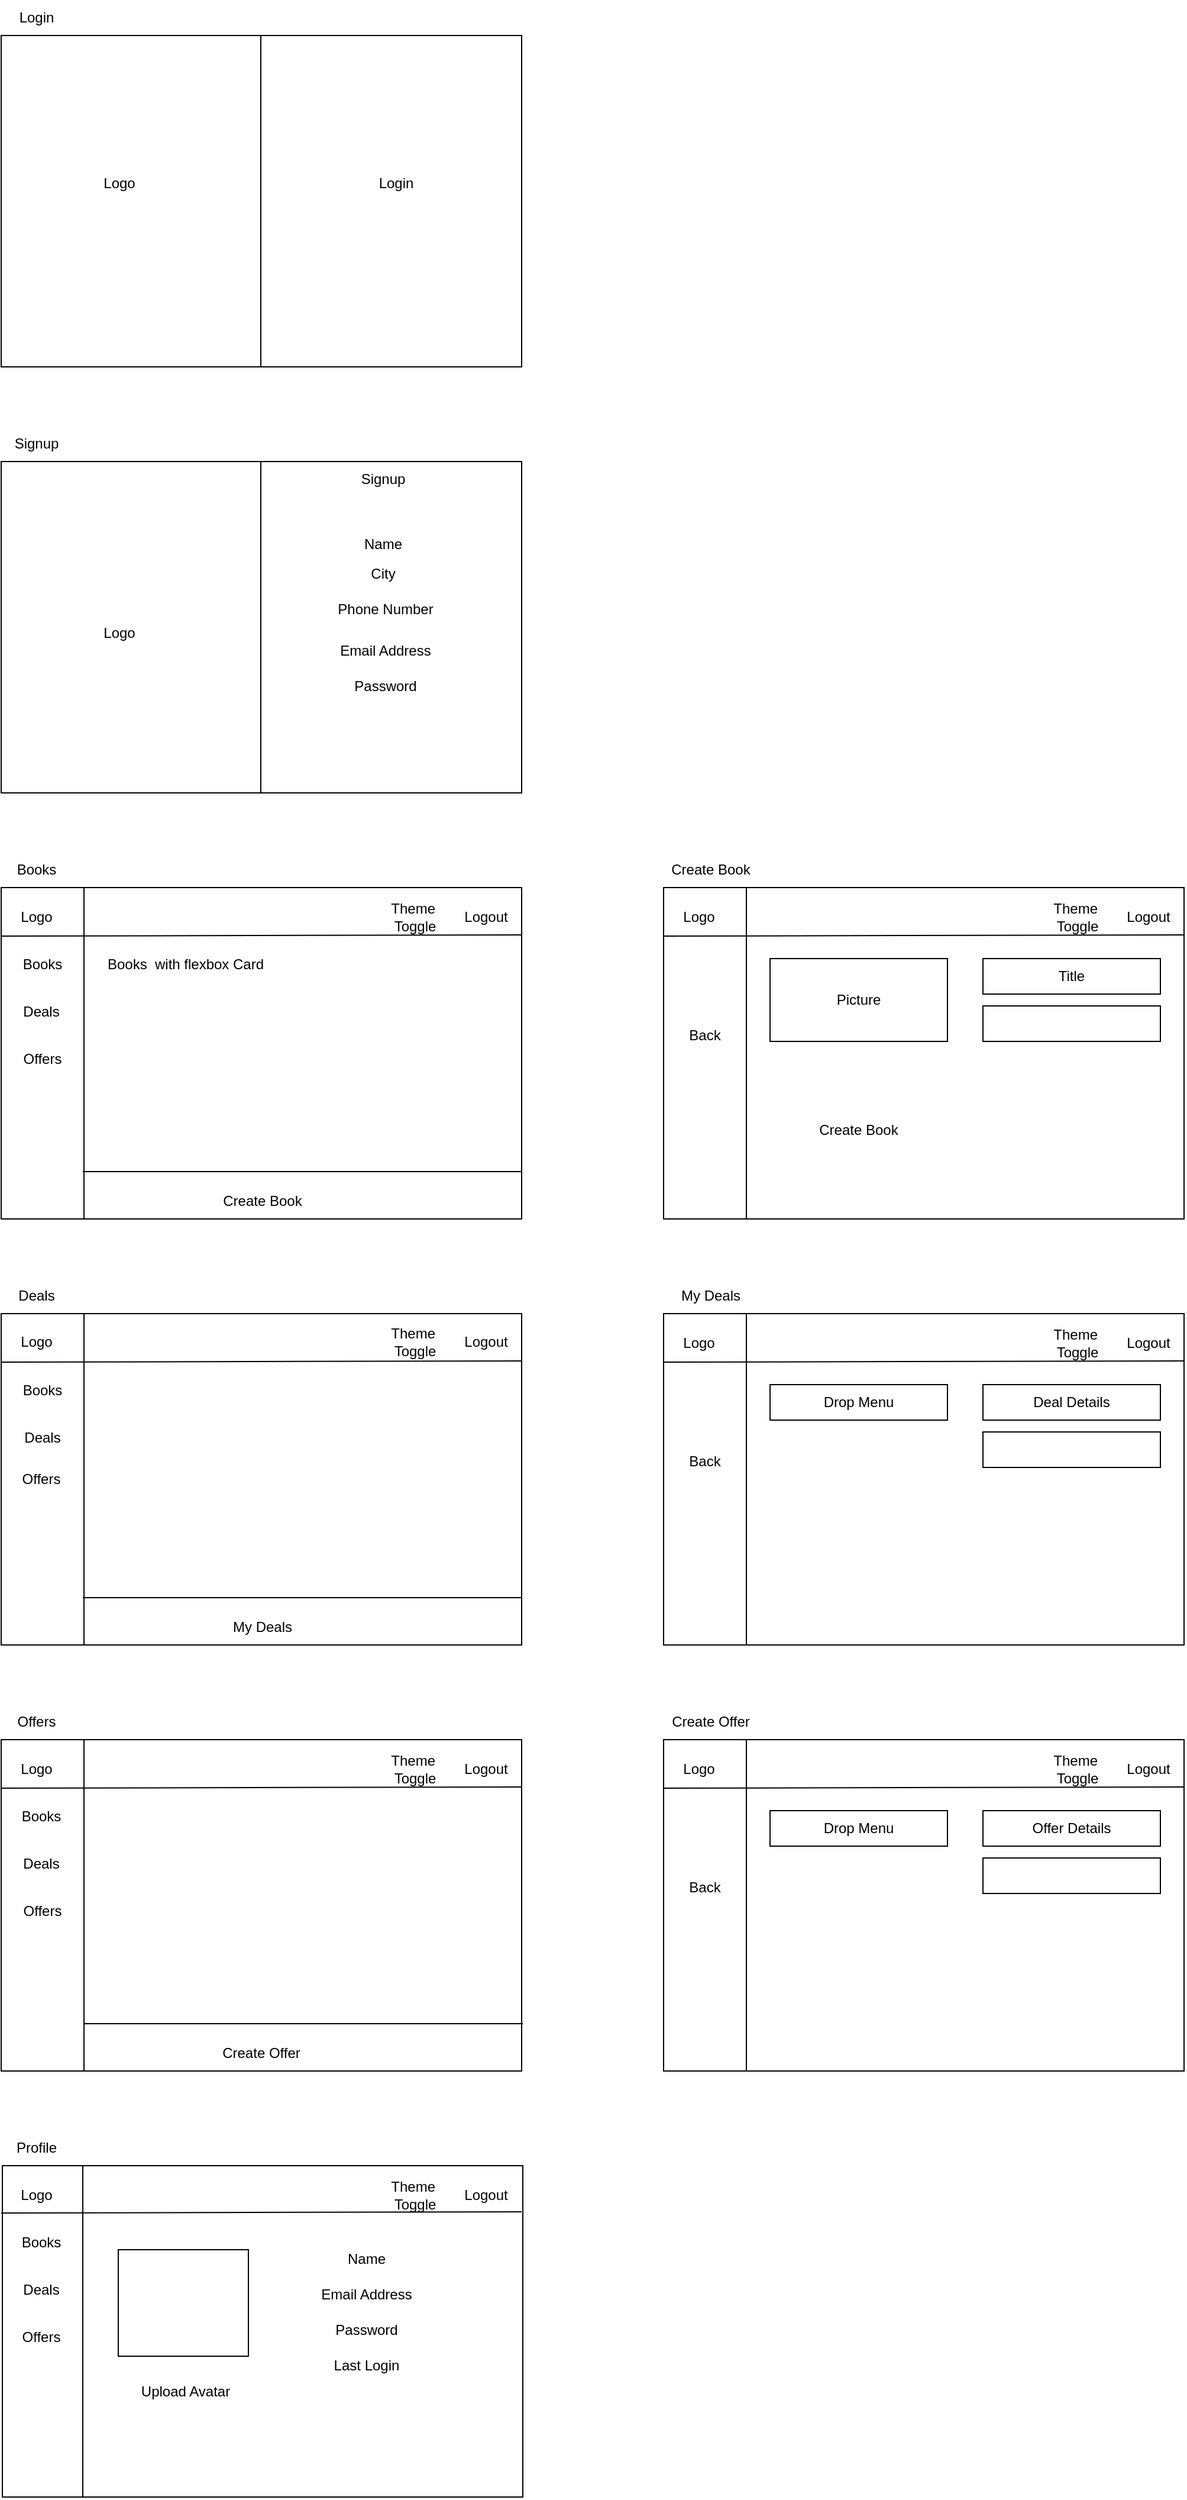 <mxfile version="27.2.0">
  <diagram name="Page-1" id="3cRse9nx-mdcCEquvsmP">
    <mxGraphModel dx="1042" dy="562" grid="1" gridSize="10" guides="1" tooltips="1" connect="1" arrows="1" fold="1" page="1" pageScale="1" pageWidth="827" pageHeight="1169" math="0" shadow="0">
      <root>
        <mxCell id="0" />
        <mxCell id="1" parent="0" />
        <mxCell id="dCZFzRNxmEc5decSwOcq-1" value="" style="rounded=0;whiteSpace=wrap;html=1;" parent="1" vertex="1">
          <mxGeometry x="80" y="80" width="440" height="280" as="geometry" />
        </mxCell>
        <mxCell id="dCZFzRNxmEc5decSwOcq-2" value="" style="rounded=0;whiteSpace=wrap;html=1;" parent="1" vertex="1">
          <mxGeometry x="80" y="440" width="440" height="280" as="geometry" />
        </mxCell>
        <mxCell id="dCZFzRNxmEc5decSwOcq-3" value="" style="rounded=0;whiteSpace=wrap;html=1;" parent="1" vertex="1">
          <mxGeometry x="80" y="800" width="440" height="280" as="geometry" />
        </mxCell>
        <mxCell id="dCZFzRNxmEc5decSwOcq-4" value="" style="rounded=0;whiteSpace=wrap;html=1;" parent="1" vertex="1">
          <mxGeometry x="80" y="1160" width="440" height="280" as="geometry" />
        </mxCell>
        <mxCell id="dCZFzRNxmEc5decSwOcq-5" value="Login" style="text;html=1;align=center;verticalAlign=middle;whiteSpace=wrap;rounded=0;" parent="1" vertex="1">
          <mxGeometry x="80" y="50" width="60" height="30" as="geometry" />
        </mxCell>
        <mxCell id="dCZFzRNxmEc5decSwOcq-6" value="Signup" style="text;html=1;align=center;verticalAlign=middle;whiteSpace=wrap;rounded=0;" parent="1" vertex="1">
          <mxGeometry x="80" y="410" width="60" height="30" as="geometry" />
        </mxCell>
        <mxCell id="dCZFzRNxmEc5decSwOcq-7" value="Books" style="text;html=1;align=center;verticalAlign=middle;whiteSpace=wrap;rounded=0;" parent="1" vertex="1">
          <mxGeometry x="80" y="770" width="60" height="30" as="geometry" />
        </mxCell>
        <mxCell id="dCZFzRNxmEc5decSwOcq-8" value="Deals" style="text;html=1;align=center;verticalAlign=middle;whiteSpace=wrap;rounded=0;" parent="1" vertex="1">
          <mxGeometry x="80" y="1130" width="60" height="30" as="geometry" />
        </mxCell>
        <mxCell id="dCZFzRNxmEc5decSwOcq-9" value="" style="rounded=0;whiteSpace=wrap;html=1;" parent="1" vertex="1">
          <mxGeometry x="80" y="1520" width="440" height="280" as="geometry" />
        </mxCell>
        <mxCell id="dCZFzRNxmEc5decSwOcq-10" value="Offers" style="text;html=1;align=center;verticalAlign=middle;whiteSpace=wrap;rounded=0;" parent="1" vertex="1">
          <mxGeometry x="80" y="1490" width="60" height="30" as="geometry" />
        </mxCell>
        <mxCell id="dCZFzRNxmEc5decSwOcq-11" value="" style="rounded=0;whiteSpace=wrap;html=1;" parent="1" vertex="1">
          <mxGeometry x="81" y="1880" width="440" height="280" as="geometry" />
        </mxCell>
        <mxCell id="dCZFzRNxmEc5decSwOcq-12" value="Profile" style="text;html=1;align=center;verticalAlign=middle;whiteSpace=wrap;rounded=0;" parent="1" vertex="1">
          <mxGeometry x="80" y="1850" width="60" height="30" as="geometry" />
        </mxCell>
        <mxCell id="dCZFzRNxmEc5decSwOcq-13" value="" style="endArrow=none;html=1;rounded=0;" parent="1" edge="1">
          <mxGeometry width="50" height="50" relative="1" as="geometry">
            <mxPoint x="299.5" y="360" as="sourcePoint" />
            <mxPoint x="299.5" y="80" as="targetPoint" />
          </mxGeometry>
        </mxCell>
        <mxCell id="dCZFzRNxmEc5decSwOcq-14" value="" style="endArrow=none;html=1;rounded=0;" parent="1" edge="1">
          <mxGeometry width="50" height="50" relative="1" as="geometry">
            <mxPoint x="299.5" y="720" as="sourcePoint" />
            <mxPoint x="299.5" y="440" as="targetPoint" />
          </mxGeometry>
        </mxCell>
        <mxCell id="dCZFzRNxmEc5decSwOcq-15" value="Logo" style="text;html=1;align=center;verticalAlign=middle;whiteSpace=wrap;rounded=0;" parent="1" vertex="1">
          <mxGeometry x="150" y="190" width="60" height="30" as="geometry" />
        </mxCell>
        <mxCell id="dCZFzRNxmEc5decSwOcq-16" value="Logo" style="text;html=1;align=center;verticalAlign=middle;whiteSpace=wrap;rounded=0;" parent="1" vertex="1">
          <mxGeometry x="150" y="570" width="60" height="30" as="geometry" />
        </mxCell>
        <mxCell id="dCZFzRNxmEc5decSwOcq-17" value="Login" style="text;html=1;align=center;verticalAlign=middle;whiteSpace=wrap;rounded=0;" parent="1" vertex="1">
          <mxGeometry x="384" y="190" width="60" height="30" as="geometry" />
        </mxCell>
        <mxCell id="dCZFzRNxmEc5decSwOcq-18" value="Signup" style="text;html=1;align=center;verticalAlign=middle;whiteSpace=wrap;rounded=0;" parent="1" vertex="1">
          <mxGeometry x="373" y="440" width="60" height="30" as="geometry" />
        </mxCell>
        <mxCell id="dCZFzRNxmEc5decSwOcq-19" value="" style="endArrow=none;html=1;rounded=0;" parent="1" edge="1">
          <mxGeometry width="50" height="50" relative="1" as="geometry">
            <mxPoint x="150" y="1080" as="sourcePoint" />
            <mxPoint x="150" y="800" as="targetPoint" />
          </mxGeometry>
        </mxCell>
        <mxCell id="dCZFzRNxmEc5decSwOcq-20" value="" style="endArrow=none;html=1;rounded=0;" parent="1" edge="1">
          <mxGeometry width="50" height="50" relative="1" as="geometry">
            <mxPoint x="150" y="1440" as="sourcePoint" />
            <mxPoint x="150" y="1160" as="targetPoint" />
          </mxGeometry>
        </mxCell>
        <mxCell id="dCZFzRNxmEc5decSwOcq-21" value="" style="endArrow=none;html=1;rounded=0;" parent="1" edge="1">
          <mxGeometry width="50" height="50" relative="1" as="geometry">
            <mxPoint x="149" y="2160" as="sourcePoint" />
            <mxPoint x="149" y="1880" as="targetPoint" />
          </mxGeometry>
        </mxCell>
        <mxCell id="dCZFzRNxmEc5decSwOcq-22" value="" style="endArrow=none;html=1;rounded=0;" parent="1" edge="1">
          <mxGeometry width="50" height="50" relative="1" as="geometry">
            <mxPoint x="150" y="1800" as="sourcePoint" />
            <mxPoint x="150" y="1520" as="targetPoint" />
          </mxGeometry>
        </mxCell>
        <mxCell id="dCZFzRNxmEc5decSwOcq-23" value="" style="endArrow=none;html=1;rounded=0;" parent="1" edge="1">
          <mxGeometry width="50" height="50" relative="1" as="geometry">
            <mxPoint x="80" y="1920" as="sourcePoint" />
            <mxPoint x="520" y="1919" as="targetPoint" />
          </mxGeometry>
        </mxCell>
        <mxCell id="dCZFzRNxmEc5decSwOcq-24" value="" style="endArrow=none;html=1;rounded=0;" parent="1" edge="1">
          <mxGeometry width="50" height="50" relative="1" as="geometry">
            <mxPoint x="80" y="1561" as="sourcePoint" />
            <mxPoint x="520" y="1560" as="targetPoint" />
          </mxGeometry>
        </mxCell>
        <mxCell id="dCZFzRNxmEc5decSwOcq-25" value="" style="endArrow=none;html=1;rounded=0;" parent="1" edge="1">
          <mxGeometry width="50" height="50" relative="1" as="geometry">
            <mxPoint x="80" y="1201" as="sourcePoint" />
            <mxPoint x="520" y="1200" as="targetPoint" />
          </mxGeometry>
        </mxCell>
        <mxCell id="dCZFzRNxmEc5decSwOcq-26" value="" style="endArrow=none;html=1;rounded=0;" parent="1" edge="1">
          <mxGeometry width="50" height="50" relative="1" as="geometry">
            <mxPoint x="80" y="841" as="sourcePoint" />
            <mxPoint x="520" y="840" as="targetPoint" />
          </mxGeometry>
        </mxCell>
        <mxCell id="dCZFzRNxmEc5decSwOcq-27" value="Logo" style="text;html=1;align=center;verticalAlign=middle;whiteSpace=wrap;rounded=0;" parent="1" vertex="1">
          <mxGeometry x="80" y="810" width="60" height="30" as="geometry" />
        </mxCell>
        <mxCell id="dCZFzRNxmEc5decSwOcq-28" value="Logo" style="text;html=1;align=center;verticalAlign=middle;whiteSpace=wrap;rounded=0;" parent="1" vertex="1">
          <mxGeometry x="80" y="1169" width="60" height="30" as="geometry" />
        </mxCell>
        <mxCell id="dCZFzRNxmEc5decSwOcq-29" value="Logo" style="text;html=1;align=center;verticalAlign=middle;whiteSpace=wrap;rounded=0;" parent="1" vertex="1">
          <mxGeometry x="80" y="1530" width="60" height="30" as="geometry" />
        </mxCell>
        <mxCell id="dCZFzRNxmEc5decSwOcq-30" value="Logo" style="text;html=1;align=center;verticalAlign=middle;whiteSpace=wrap;rounded=0;" parent="1" vertex="1">
          <mxGeometry x="80" y="1890" width="60" height="30" as="geometry" />
        </mxCell>
        <mxCell id="dCZFzRNxmEc5decSwOcq-31" value="Logout" style="text;html=1;align=center;verticalAlign=middle;whiteSpace=wrap;rounded=0;" parent="1" vertex="1">
          <mxGeometry x="460" y="810" width="60" height="30" as="geometry" />
        </mxCell>
        <mxCell id="dCZFzRNxmEc5decSwOcq-32" value="Logout" style="text;html=1;align=center;verticalAlign=middle;whiteSpace=wrap;rounded=0;" parent="1" vertex="1">
          <mxGeometry x="460" y="1169" width="60" height="30" as="geometry" />
        </mxCell>
        <mxCell id="dCZFzRNxmEc5decSwOcq-33" value="Logout" style="text;html=1;align=center;verticalAlign=middle;whiteSpace=wrap;rounded=0;" parent="1" vertex="1">
          <mxGeometry x="460" y="1530" width="60" height="30" as="geometry" />
        </mxCell>
        <mxCell id="dCZFzRNxmEc5decSwOcq-34" value="Logout" style="text;html=1;align=center;verticalAlign=middle;whiteSpace=wrap;rounded=0;" parent="1" vertex="1">
          <mxGeometry x="460" y="1890" width="60" height="30" as="geometry" />
        </mxCell>
        <mxCell id="dCZFzRNxmEc5decSwOcq-35" value="Theme&amp;nbsp;&lt;div&gt;Toggle&lt;/div&gt;" style="text;html=1;align=center;verticalAlign=middle;whiteSpace=wrap;rounded=0;" parent="1" vertex="1">
          <mxGeometry x="400" y="810" width="60" height="30" as="geometry" />
        </mxCell>
        <mxCell id="dCZFzRNxmEc5decSwOcq-36" value="Theme&amp;nbsp;&lt;div&gt;Toggle&lt;/div&gt;" style="text;html=1;align=center;verticalAlign=middle;whiteSpace=wrap;rounded=0;" parent="1" vertex="1">
          <mxGeometry x="400" y="1169" width="60" height="30" as="geometry" />
        </mxCell>
        <mxCell id="dCZFzRNxmEc5decSwOcq-37" value="Theme&amp;nbsp;&lt;div&gt;Toggle&lt;/div&gt;" style="text;html=1;align=center;verticalAlign=middle;whiteSpace=wrap;rounded=0;" parent="1" vertex="1">
          <mxGeometry x="400" y="1530" width="60" height="30" as="geometry" />
        </mxCell>
        <mxCell id="dCZFzRNxmEc5decSwOcq-38" value="Theme&amp;nbsp;&lt;div&gt;Toggle&lt;/div&gt;" style="text;html=1;align=center;verticalAlign=middle;whiteSpace=wrap;rounded=0;" parent="1" vertex="1">
          <mxGeometry x="400" y="1890" width="60" height="30" as="geometry" />
        </mxCell>
        <mxCell id="dCZFzRNxmEc5decSwOcq-39" value="Books" style="text;html=1;align=center;verticalAlign=middle;whiteSpace=wrap;rounded=0;" parent="1" vertex="1">
          <mxGeometry x="84" y="1570" width="60" height="30" as="geometry" />
        </mxCell>
        <mxCell id="dCZFzRNxmEc5decSwOcq-41" value="Books" style="text;html=1;align=center;verticalAlign=middle;whiteSpace=wrap;rounded=0;" parent="1" vertex="1">
          <mxGeometry x="84" y="1930" width="60" height="30" as="geometry" />
        </mxCell>
        <mxCell id="dCZFzRNxmEc5decSwOcq-42" value="Books" style="text;html=1;align=center;verticalAlign=middle;whiteSpace=wrap;rounded=0;" parent="1" vertex="1">
          <mxGeometry x="85" y="1210" width="60" height="30" as="geometry" />
        </mxCell>
        <mxCell id="dCZFzRNxmEc5decSwOcq-43" value="Books" style="text;html=1;align=center;verticalAlign=middle;whiteSpace=wrap;rounded=0;" parent="1" vertex="1">
          <mxGeometry x="85" y="850" width="60" height="30" as="geometry" />
        </mxCell>
        <mxCell id="dCZFzRNxmEc5decSwOcq-44" value="Deals" style="text;html=1;align=center;verticalAlign=middle;whiteSpace=wrap;rounded=0;" parent="1" vertex="1">
          <mxGeometry x="84" y="1970" width="60" height="30" as="geometry" />
        </mxCell>
        <mxCell id="dCZFzRNxmEc5decSwOcq-45" value="Deals" style="text;html=1;align=center;verticalAlign=middle;whiteSpace=wrap;rounded=0;" parent="1" vertex="1">
          <mxGeometry x="84" y="1610" width="60" height="30" as="geometry" />
        </mxCell>
        <mxCell id="dCZFzRNxmEc5decSwOcq-46" value="Deals" style="text;html=1;align=center;verticalAlign=middle;whiteSpace=wrap;rounded=0;" parent="1" vertex="1">
          <mxGeometry x="85" y="1250" width="60" height="30" as="geometry" />
        </mxCell>
        <mxCell id="dCZFzRNxmEc5decSwOcq-47" value="Deals" style="text;html=1;align=center;verticalAlign=middle;whiteSpace=wrap;rounded=0;" parent="1" vertex="1">
          <mxGeometry x="84" y="890" width="60" height="30" as="geometry" />
        </mxCell>
        <mxCell id="dCZFzRNxmEc5decSwOcq-48" value="Offers" style="text;html=1;align=center;verticalAlign=middle;whiteSpace=wrap;rounded=0;" parent="1" vertex="1">
          <mxGeometry x="85" y="930" width="60" height="30" as="geometry" />
        </mxCell>
        <mxCell id="dCZFzRNxmEc5decSwOcq-50" value="Offers" style="text;html=1;align=center;verticalAlign=middle;whiteSpace=wrap;rounded=0;" parent="1" vertex="1">
          <mxGeometry x="84" y="1285" width="60" height="30" as="geometry" />
        </mxCell>
        <mxCell id="dCZFzRNxmEc5decSwOcq-51" value="Offers" style="text;html=1;align=center;verticalAlign=middle;whiteSpace=wrap;rounded=0;" parent="1" vertex="1">
          <mxGeometry x="85" y="1650" width="60" height="30" as="geometry" />
        </mxCell>
        <mxCell id="dCZFzRNxmEc5decSwOcq-52" value="Offers" style="text;html=1;align=center;verticalAlign=middle;whiteSpace=wrap;rounded=0;" parent="1" vertex="1">
          <mxGeometry x="84" y="2010" width="60" height="30" as="geometry" />
        </mxCell>
        <mxCell id="dCZFzRNxmEc5decSwOcq-53" value="" style="rounded=0;whiteSpace=wrap;html=1;" parent="1" vertex="1">
          <mxGeometry x="179" y="1951" width="110" height="90" as="geometry" />
        </mxCell>
        <mxCell id="dCZFzRNxmEc5decSwOcq-54" value="Upload Avatar" style="text;html=1;align=center;verticalAlign=middle;whiteSpace=wrap;rounded=0;" parent="1" vertex="1">
          <mxGeometry x="181" y="2056" width="110" height="30" as="geometry" />
        </mxCell>
        <mxCell id="dCZFzRNxmEc5decSwOcq-55" value="Name" style="text;html=1;align=center;verticalAlign=middle;whiteSpace=wrap;rounded=0;" parent="1" vertex="1">
          <mxGeometry x="334" y="1944" width="110" height="30" as="geometry" />
        </mxCell>
        <mxCell id="dCZFzRNxmEc5decSwOcq-56" value="Email Address" style="text;html=1;align=center;verticalAlign=middle;whiteSpace=wrap;rounded=0;" parent="1" vertex="1">
          <mxGeometry x="334" y="1974" width="110" height="30" as="geometry" />
        </mxCell>
        <mxCell id="dCZFzRNxmEc5decSwOcq-57" value="Password" style="text;html=1;align=center;verticalAlign=middle;whiteSpace=wrap;rounded=0;" parent="1" vertex="1">
          <mxGeometry x="334" y="2004" width="110" height="30" as="geometry" />
        </mxCell>
        <mxCell id="dCZFzRNxmEc5decSwOcq-58" value="Last Login" style="text;html=1;align=center;verticalAlign=middle;whiteSpace=wrap;rounded=0;" parent="1" vertex="1">
          <mxGeometry x="334" y="2034" width="110" height="30" as="geometry" />
        </mxCell>
        <mxCell id="dCZFzRNxmEc5decSwOcq-59" value="" style="endArrow=none;html=1;rounded=0;" parent="1" edge="1">
          <mxGeometry width="50" height="50" relative="1" as="geometry">
            <mxPoint x="150" y="1760" as="sourcePoint" />
            <mxPoint x="521" y="1760" as="targetPoint" />
          </mxGeometry>
        </mxCell>
        <mxCell id="dCZFzRNxmEc5decSwOcq-60" value="" style="endArrow=none;html=1;rounded=0;" parent="1" edge="1">
          <mxGeometry width="50" height="50" relative="1" as="geometry">
            <mxPoint x="149" y="1400" as="sourcePoint" />
            <mxPoint x="520" y="1400" as="targetPoint" />
          </mxGeometry>
        </mxCell>
        <mxCell id="dCZFzRNxmEc5decSwOcq-61" value="" style="endArrow=none;html=1;rounded=0;" parent="1" edge="1">
          <mxGeometry width="50" height="50" relative="1" as="geometry">
            <mxPoint x="149" y="1040" as="sourcePoint" />
            <mxPoint x="520" y="1040" as="targetPoint" />
          </mxGeometry>
        </mxCell>
        <mxCell id="dCZFzRNxmEc5decSwOcq-62" value="Create Book" style="text;html=1;align=center;verticalAlign=middle;whiteSpace=wrap;rounded=0;" parent="1" vertex="1">
          <mxGeometry x="241" y="1050" width="120" height="30" as="geometry" />
        </mxCell>
        <mxCell id="dCZFzRNxmEc5decSwOcq-64" value="Create Offer" style="text;html=1;align=center;verticalAlign=middle;whiteSpace=wrap;rounded=0;" parent="1" vertex="1">
          <mxGeometry x="240" y="1770" width="120" height="30" as="geometry" />
        </mxCell>
        <mxCell id="dCZFzRNxmEc5decSwOcq-65" value="My Deals" style="text;html=1;align=center;verticalAlign=middle;whiteSpace=wrap;rounded=0;" parent="1" vertex="1">
          <mxGeometry x="241" y="1410" width="120" height="30" as="geometry" />
        </mxCell>
        <mxCell id="dCZFzRNxmEc5decSwOcq-66" value="" style="rounded=0;whiteSpace=wrap;html=1;" parent="1" vertex="1">
          <mxGeometry x="640" y="800" width="440" height="280" as="geometry" />
        </mxCell>
        <mxCell id="dCZFzRNxmEc5decSwOcq-67" value="Create Book" style="text;html=1;align=center;verticalAlign=middle;whiteSpace=wrap;rounded=0;" parent="1" vertex="1">
          <mxGeometry x="640" y="770" width="80" height="30" as="geometry" />
        </mxCell>
        <mxCell id="dCZFzRNxmEc5decSwOcq-68" value="" style="endArrow=none;html=1;rounded=0;" parent="1" edge="1">
          <mxGeometry width="50" height="50" relative="1" as="geometry">
            <mxPoint x="710" y="1080" as="sourcePoint" />
            <mxPoint x="710" y="800" as="targetPoint" />
          </mxGeometry>
        </mxCell>
        <mxCell id="dCZFzRNxmEc5decSwOcq-69" value="" style="endArrow=none;html=1;rounded=0;" parent="1" edge="1">
          <mxGeometry width="50" height="50" relative="1" as="geometry">
            <mxPoint x="640" y="841" as="sourcePoint" />
            <mxPoint x="1080" y="840" as="targetPoint" />
          </mxGeometry>
        </mxCell>
        <mxCell id="dCZFzRNxmEc5decSwOcq-70" value="Logo" style="text;html=1;align=center;verticalAlign=middle;whiteSpace=wrap;rounded=0;" parent="1" vertex="1">
          <mxGeometry x="640" y="810" width="60" height="30" as="geometry" />
        </mxCell>
        <mxCell id="dCZFzRNxmEc5decSwOcq-71" value="Logout" style="text;html=1;align=center;verticalAlign=middle;whiteSpace=wrap;rounded=0;" parent="1" vertex="1">
          <mxGeometry x="1020" y="810" width="60" height="30" as="geometry" />
        </mxCell>
        <mxCell id="dCZFzRNxmEc5decSwOcq-72" value="Theme&amp;nbsp;&lt;div&gt;Toggle&lt;/div&gt;" style="text;html=1;align=center;verticalAlign=middle;whiteSpace=wrap;rounded=0;" parent="1" vertex="1">
          <mxGeometry x="960" y="810" width="60" height="30" as="geometry" />
        </mxCell>
        <mxCell id="dCZFzRNxmEc5decSwOcq-73" value="Back" style="text;html=1;align=center;verticalAlign=middle;whiteSpace=wrap;rounded=0;" parent="1" vertex="1">
          <mxGeometry x="645" y="910" width="60" height="30" as="geometry" />
        </mxCell>
        <mxCell id="dCZFzRNxmEc5decSwOcq-77" value="Create Book" style="text;html=1;align=center;verticalAlign=middle;whiteSpace=wrap;rounded=0;" parent="1" vertex="1">
          <mxGeometry x="745" y="990" width="120" height="30" as="geometry" />
        </mxCell>
        <mxCell id="dCZFzRNxmEc5decSwOcq-102" value="Picture" style="rounded=0;whiteSpace=wrap;html=1;" parent="1" vertex="1">
          <mxGeometry x="730" y="860" width="150" height="70" as="geometry" />
        </mxCell>
        <mxCell id="dCZFzRNxmEc5decSwOcq-103" value="Title" style="rounded=0;whiteSpace=wrap;html=1;" parent="1" vertex="1">
          <mxGeometry x="910" y="860" width="150" height="30" as="geometry" />
        </mxCell>
        <mxCell id="dCZFzRNxmEc5decSwOcq-104" value="" style="rounded=0;whiteSpace=wrap;html=1;" parent="1" vertex="1">
          <mxGeometry x="910" y="900" width="150" height="30" as="geometry" />
        </mxCell>
        <mxCell id="dCZFzRNxmEc5decSwOcq-105" value="" style="rounded=0;whiteSpace=wrap;html=1;" parent="1" vertex="1">
          <mxGeometry x="640" y="1160" width="440" height="280" as="geometry" />
        </mxCell>
        <mxCell id="dCZFzRNxmEc5decSwOcq-106" value="" style="endArrow=none;html=1;rounded=0;" parent="1" edge="1">
          <mxGeometry width="50" height="50" relative="1" as="geometry">
            <mxPoint x="710" y="1440" as="sourcePoint" />
            <mxPoint x="710" y="1160" as="targetPoint" />
          </mxGeometry>
        </mxCell>
        <mxCell id="dCZFzRNxmEc5decSwOcq-107" value="" style="endArrow=none;html=1;rounded=0;" parent="1" edge="1">
          <mxGeometry width="50" height="50" relative="1" as="geometry">
            <mxPoint x="640" y="1201" as="sourcePoint" />
            <mxPoint x="1080" y="1200" as="targetPoint" />
          </mxGeometry>
        </mxCell>
        <mxCell id="dCZFzRNxmEc5decSwOcq-108" value="Logo" style="text;html=1;align=center;verticalAlign=middle;whiteSpace=wrap;rounded=0;" parent="1" vertex="1">
          <mxGeometry x="640" y="1170" width="60" height="30" as="geometry" />
        </mxCell>
        <mxCell id="dCZFzRNxmEc5decSwOcq-109" value="Logout" style="text;html=1;align=center;verticalAlign=middle;whiteSpace=wrap;rounded=0;" parent="1" vertex="1">
          <mxGeometry x="1020" y="1170" width="60" height="30" as="geometry" />
        </mxCell>
        <mxCell id="dCZFzRNxmEc5decSwOcq-110" value="Theme&amp;nbsp;&lt;div&gt;Toggle&lt;/div&gt;" style="text;html=1;align=center;verticalAlign=middle;whiteSpace=wrap;rounded=0;" parent="1" vertex="1">
          <mxGeometry x="960" y="1170" width="60" height="30" as="geometry" />
        </mxCell>
        <mxCell id="dCZFzRNxmEc5decSwOcq-111" value="Back" style="text;html=1;align=center;verticalAlign=middle;whiteSpace=wrap;rounded=0;" parent="1" vertex="1">
          <mxGeometry x="645" y="1270" width="60" height="30" as="geometry" />
        </mxCell>
        <mxCell id="dCZFzRNxmEc5decSwOcq-113" value="Drop Menu" style="rounded=0;whiteSpace=wrap;html=1;" parent="1" vertex="1">
          <mxGeometry x="730" y="1220" width="150" height="30" as="geometry" />
        </mxCell>
        <mxCell id="dCZFzRNxmEc5decSwOcq-114" value="Deal Details" style="rounded=0;whiteSpace=wrap;html=1;" parent="1" vertex="1">
          <mxGeometry x="910" y="1220" width="150" height="30" as="geometry" />
        </mxCell>
        <mxCell id="dCZFzRNxmEc5decSwOcq-115" value="" style="rounded=0;whiteSpace=wrap;html=1;" parent="1" vertex="1">
          <mxGeometry x="910" y="1260" width="150" height="30" as="geometry" />
        </mxCell>
        <mxCell id="dCZFzRNxmEc5decSwOcq-116" value="" style="rounded=0;whiteSpace=wrap;html=1;" parent="1" vertex="1">
          <mxGeometry x="640" y="1520" width="440" height="280" as="geometry" />
        </mxCell>
        <mxCell id="dCZFzRNxmEc5decSwOcq-117" value="" style="endArrow=none;html=1;rounded=0;" parent="1" edge="1">
          <mxGeometry width="50" height="50" relative="1" as="geometry">
            <mxPoint x="710" y="1800" as="sourcePoint" />
            <mxPoint x="710" y="1520" as="targetPoint" />
          </mxGeometry>
        </mxCell>
        <mxCell id="dCZFzRNxmEc5decSwOcq-118" value="" style="endArrow=none;html=1;rounded=0;" parent="1" edge="1">
          <mxGeometry width="50" height="50" relative="1" as="geometry">
            <mxPoint x="640" y="1561" as="sourcePoint" />
            <mxPoint x="1080" y="1560" as="targetPoint" />
          </mxGeometry>
        </mxCell>
        <mxCell id="dCZFzRNxmEc5decSwOcq-119" value="Logo" style="text;html=1;align=center;verticalAlign=middle;whiteSpace=wrap;rounded=0;" parent="1" vertex="1">
          <mxGeometry x="640" y="1530" width="60" height="30" as="geometry" />
        </mxCell>
        <mxCell id="dCZFzRNxmEc5decSwOcq-120" value="Logout" style="text;html=1;align=center;verticalAlign=middle;whiteSpace=wrap;rounded=0;" parent="1" vertex="1">
          <mxGeometry x="1020" y="1530" width="60" height="30" as="geometry" />
        </mxCell>
        <mxCell id="dCZFzRNxmEc5decSwOcq-121" value="Theme&amp;nbsp;&lt;div&gt;Toggle&lt;/div&gt;" style="text;html=1;align=center;verticalAlign=middle;whiteSpace=wrap;rounded=0;" parent="1" vertex="1">
          <mxGeometry x="960" y="1530" width="60" height="30" as="geometry" />
        </mxCell>
        <mxCell id="dCZFzRNxmEc5decSwOcq-122" value="Back" style="text;html=1;align=center;verticalAlign=middle;whiteSpace=wrap;rounded=0;" parent="1" vertex="1">
          <mxGeometry x="645" y="1630" width="60" height="30" as="geometry" />
        </mxCell>
        <mxCell id="dCZFzRNxmEc5decSwOcq-125" value="Offer Details" style="rounded=0;whiteSpace=wrap;html=1;" parent="1" vertex="1">
          <mxGeometry x="910" y="1580" width="150" height="30" as="geometry" />
        </mxCell>
        <mxCell id="dCZFzRNxmEc5decSwOcq-126" value="" style="rounded=0;whiteSpace=wrap;html=1;" parent="1" vertex="1">
          <mxGeometry x="910" y="1620" width="150" height="30" as="geometry" />
        </mxCell>
        <mxCell id="dCZFzRNxmEc5decSwOcq-127" value="My Deals" style="text;html=1;align=center;verticalAlign=middle;whiteSpace=wrap;rounded=0;" parent="1" vertex="1">
          <mxGeometry x="640" y="1130" width="80" height="30" as="geometry" />
        </mxCell>
        <mxCell id="dCZFzRNxmEc5decSwOcq-128" value="Create Offer" style="text;html=1;align=center;verticalAlign=middle;whiteSpace=wrap;rounded=0;" parent="1" vertex="1">
          <mxGeometry x="640" y="1490" width="80" height="30" as="geometry" />
        </mxCell>
        <mxCell id="dCZFzRNxmEc5decSwOcq-129" value="Drop Menu" style="rounded=0;whiteSpace=wrap;html=1;" parent="1" vertex="1">
          <mxGeometry x="730" y="1580" width="150" height="30" as="geometry" />
        </mxCell>
        <mxCell id="dCZFzRNxmEc5decSwOcq-130" value="Books&amp;nbsp; with flexbox Card" style="text;html=1;align=center;verticalAlign=middle;whiteSpace=wrap;rounded=0;" parent="1" vertex="1">
          <mxGeometry x="161" y="850" width="150" height="30" as="geometry" />
        </mxCell>
        <mxCell id="7AqbM3VPTJX5Y87s8P_b-13" value="Name" style="text;html=1;align=center;verticalAlign=middle;whiteSpace=wrap;rounded=0;" vertex="1" parent="1">
          <mxGeometry x="348" y="495" width="110" height="30" as="geometry" />
        </mxCell>
        <mxCell id="7AqbM3VPTJX5Y87s8P_b-14" value="Email Address" style="text;html=1;align=center;verticalAlign=middle;whiteSpace=wrap;rounded=0;" vertex="1" parent="1">
          <mxGeometry x="350" y="585" width="110" height="30" as="geometry" />
        </mxCell>
        <mxCell id="7AqbM3VPTJX5Y87s8P_b-15" value="Password" style="text;html=1;align=center;verticalAlign=middle;whiteSpace=wrap;rounded=0;" vertex="1" parent="1">
          <mxGeometry x="350" y="615" width="110" height="30" as="geometry" />
        </mxCell>
        <mxCell id="7AqbM3VPTJX5Y87s8P_b-16" value="Phone Number" style="text;html=1;align=center;verticalAlign=middle;whiteSpace=wrap;rounded=0;" vertex="1" parent="1">
          <mxGeometry x="350" y="550" width="110" height="30" as="geometry" />
        </mxCell>
        <mxCell id="7AqbM3VPTJX5Y87s8P_b-17" value="City" style="text;html=1;align=center;verticalAlign=middle;whiteSpace=wrap;rounded=0;" vertex="1" parent="1">
          <mxGeometry x="348" y="520" width="110" height="30" as="geometry" />
        </mxCell>
      </root>
    </mxGraphModel>
  </diagram>
</mxfile>
